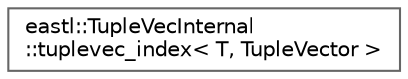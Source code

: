 digraph "类继承关系图"
{
 // LATEX_PDF_SIZE
  bgcolor="transparent";
  edge [fontname=Helvetica,fontsize=10,labelfontname=Helvetica,labelfontsize=10];
  node [fontname=Helvetica,fontsize=10,shape=box,height=0.2,width=0.4];
  rankdir="LR";
  Node0 [id="Node000000",label="eastl::TupleVecInternal\l::tuplevec_index\< T, TupleVector \>",height=0.2,width=0.4,color="grey40", fillcolor="white", style="filled",URL="$structeastl_1_1_tuple_vec_internal_1_1tuplevec__index.html",tooltip=" "];
}
